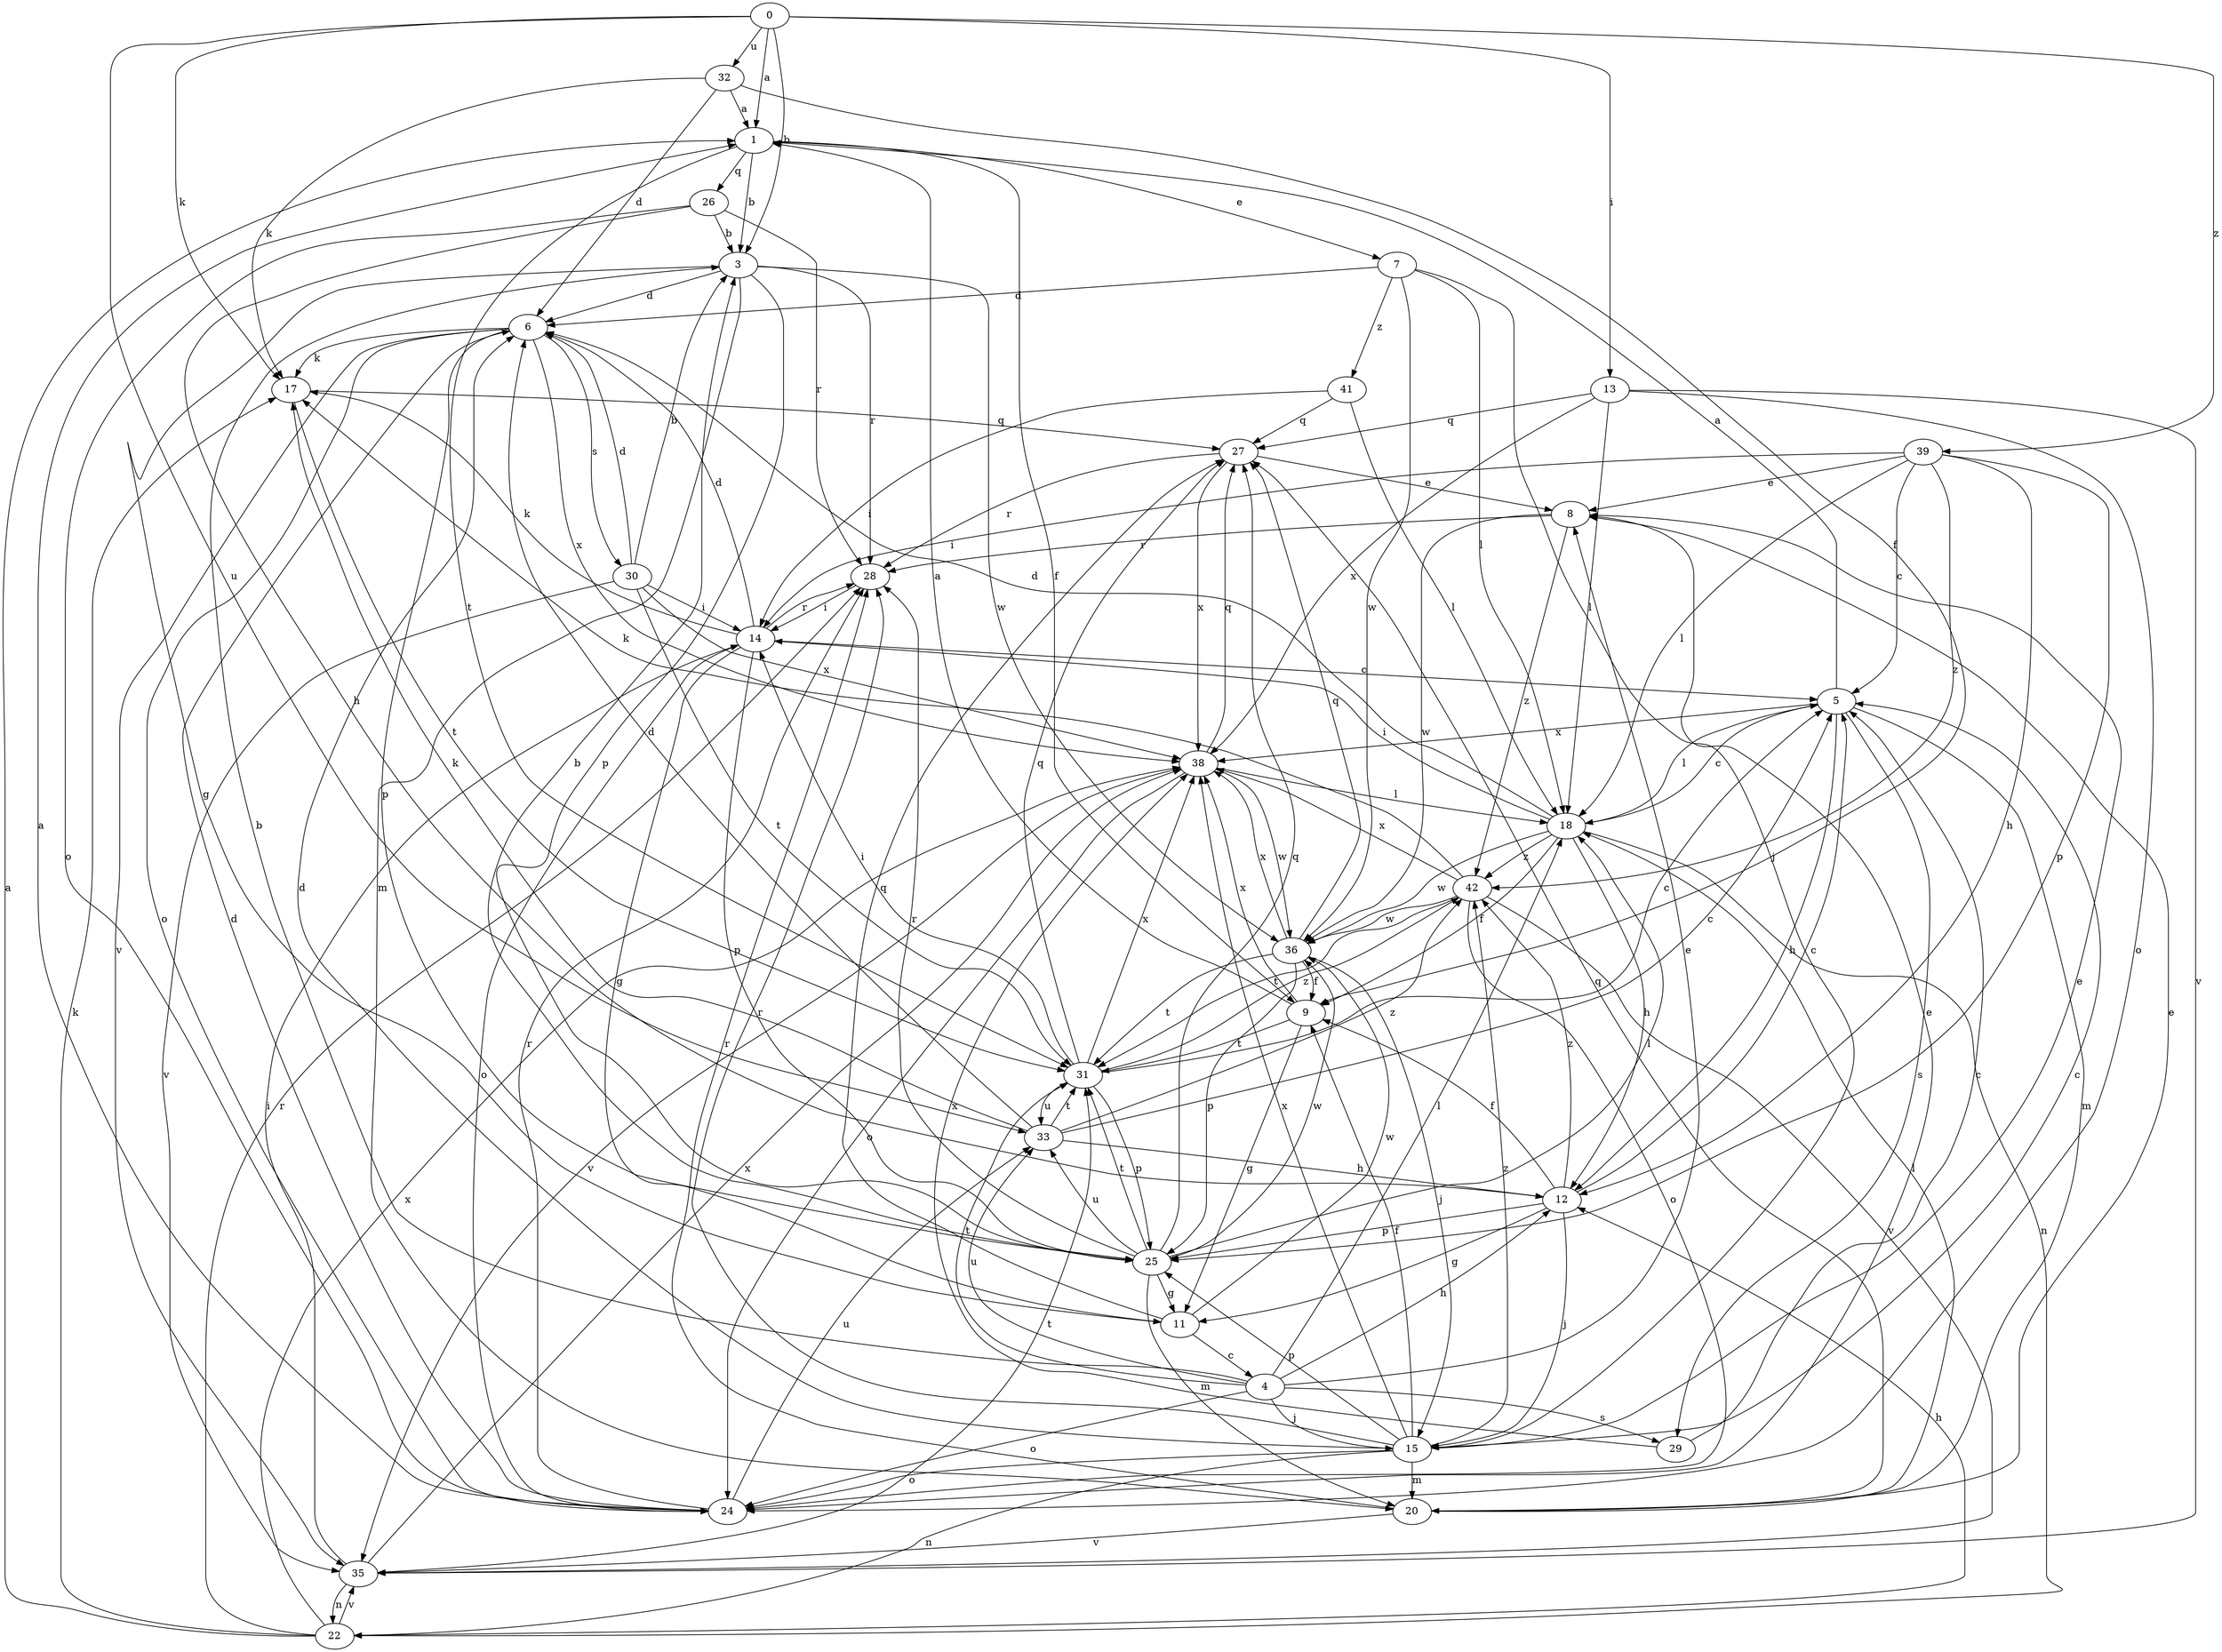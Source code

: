 strict digraph  {
0;
1;
3;
4;
5;
6;
7;
8;
9;
11;
12;
13;
14;
15;
17;
18;
20;
22;
24;
25;
26;
27;
28;
29;
30;
31;
32;
33;
35;
36;
38;
39;
41;
42;
0 -> 1  [label=a];
0 -> 3  [label=b];
0 -> 13  [label=i];
0 -> 17  [label=k];
0 -> 32  [label=u];
0 -> 33  [label=u];
0 -> 39  [label=z];
1 -> 3  [label=b];
1 -> 7  [label=e];
1 -> 9  [label=f];
1 -> 26  [label=q];
1 -> 31  [label=t];
3 -> 6  [label=d];
3 -> 11  [label=g];
3 -> 20  [label=m];
3 -> 25  [label=p];
3 -> 28  [label=r];
3 -> 36  [label=w];
4 -> 3  [label=b];
4 -> 8  [label=e];
4 -> 12  [label=h];
4 -> 15  [label=j];
4 -> 18  [label=l];
4 -> 24  [label=o];
4 -> 29  [label=s];
4 -> 31  [label=t];
4 -> 33  [label=u];
5 -> 1  [label=a];
5 -> 12  [label=h];
5 -> 18  [label=l];
5 -> 20  [label=m];
5 -> 29  [label=s];
5 -> 38  [label=x];
6 -> 17  [label=k];
6 -> 24  [label=o];
6 -> 25  [label=p];
6 -> 30  [label=s];
6 -> 35  [label=v];
6 -> 38  [label=x];
7 -> 6  [label=d];
7 -> 15  [label=j];
7 -> 18  [label=l];
7 -> 36  [label=w];
7 -> 41  [label=z];
8 -> 28  [label=r];
8 -> 36  [label=w];
8 -> 42  [label=z];
9 -> 1  [label=a];
9 -> 11  [label=g];
9 -> 31  [label=t];
9 -> 38  [label=x];
11 -> 4  [label=c];
11 -> 27  [label=q];
11 -> 36  [label=w];
12 -> 5  [label=c];
12 -> 9  [label=f];
12 -> 11  [label=g];
12 -> 15  [label=j];
12 -> 25  [label=p];
12 -> 42  [label=z];
13 -> 18  [label=l];
13 -> 24  [label=o];
13 -> 27  [label=q];
13 -> 35  [label=v];
13 -> 38  [label=x];
14 -> 5  [label=c];
14 -> 6  [label=d];
14 -> 11  [label=g];
14 -> 17  [label=k];
14 -> 24  [label=o];
14 -> 25  [label=p];
14 -> 28  [label=r];
15 -> 5  [label=c];
15 -> 6  [label=d];
15 -> 8  [label=e];
15 -> 9  [label=f];
15 -> 20  [label=m];
15 -> 22  [label=n];
15 -> 24  [label=o];
15 -> 25  [label=p];
15 -> 28  [label=r];
15 -> 38  [label=x];
15 -> 42  [label=z];
17 -> 27  [label=q];
17 -> 31  [label=t];
18 -> 5  [label=c];
18 -> 6  [label=d];
18 -> 9  [label=f];
18 -> 12  [label=h];
18 -> 14  [label=i];
18 -> 22  [label=n];
18 -> 36  [label=w];
18 -> 42  [label=z];
20 -> 8  [label=e];
20 -> 18  [label=l];
20 -> 27  [label=q];
20 -> 28  [label=r];
20 -> 35  [label=v];
22 -> 1  [label=a];
22 -> 12  [label=h];
22 -> 17  [label=k];
22 -> 28  [label=r];
22 -> 35  [label=v];
22 -> 38  [label=x];
24 -> 1  [label=a];
24 -> 6  [label=d];
24 -> 8  [label=e];
24 -> 28  [label=r];
24 -> 33  [label=u];
25 -> 3  [label=b];
25 -> 11  [label=g];
25 -> 18  [label=l];
25 -> 20  [label=m];
25 -> 27  [label=q];
25 -> 28  [label=r];
25 -> 31  [label=t];
25 -> 33  [label=u];
25 -> 36  [label=w];
26 -> 3  [label=b];
26 -> 12  [label=h];
26 -> 24  [label=o];
26 -> 28  [label=r];
27 -> 8  [label=e];
27 -> 28  [label=r];
27 -> 38  [label=x];
28 -> 14  [label=i];
29 -> 5  [label=c];
29 -> 38  [label=x];
30 -> 3  [label=b];
30 -> 6  [label=d];
30 -> 14  [label=i];
30 -> 31  [label=t];
30 -> 35  [label=v];
30 -> 38  [label=x];
31 -> 5  [label=c];
31 -> 14  [label=i];
31 -> 25  [label=p];
31 -> 27  [label=q];
31 -> 33  [label=u];
31 -> 38  [label=x];
31 -> 42  [label=z];
32 -> 1  [label=a];
32 -> 6  [label=d];
32 -> 9  [label=f];
32 -> 17  [label=k];
33 -> 5  [label=c];
33 -> 6  [label=d];
33 -> 12  [label=h];
33 -> 17  [label=k];
33 -> 31  [label=t];
33 -> 42  [label=z];
35 -> 14  [label=i];
35 -> 22  [label=n];
35 -> 31  [label=t];
35 -> 38  [label=x];
36 -> 9  [label=f];
36 -> 15  [label=j];
36 -> 25  [label=p];
36 -> 27  [label=q];
36 -> 31  [label=t];
36 -> 38  [label=x];
38 -> 18  [label=l];
38 -> 24  [label=o];
38 -> 27  [label=q];
38 -> 35  [label=v];
38 -> 36  [label=w];
39 -> 5  [label=c];
39 -> 8  [label=e];
39 -> 12  [label=h];
39 -> 14  [label=i];
39 -> 18  [label=l];
39 -> 25  [label=p];
39 -> 42  [label=z];
41 -> 14  [label=i];
41 -> 18  [label=l];
41 -> 27  [label=q];
42 -> 17  [label=k];
42 -> 24  [label=o];
42 -> 31  [label=t];
42 -> 35  [label=v];
42 -> 36  [label=w];
42 -> 38  [label=x];
}
